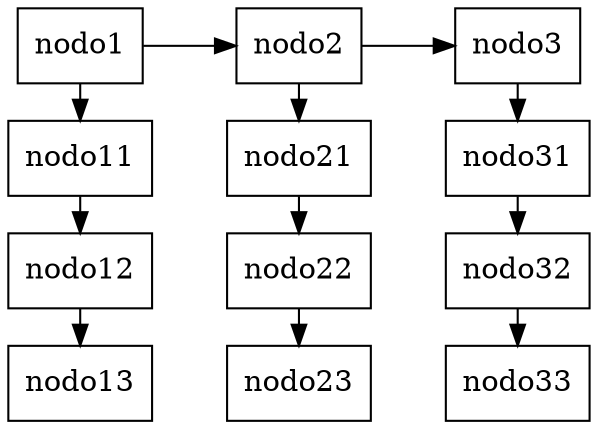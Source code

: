 digraph G {
    rankdir = LR;
    node[shape=box]
    nodo1 -> nodo2 -> nodo3;
    subgraph subNodo1 {
        rank = same;
        nodo1 -> nodo11 -> nodo12 -> nodo13
    }
    subgraph subNodo2 {
        rank = same;
        nodo2 -> nodo21 -> nodo22 -> nodo23
    }
    subgraph subNodo3 {
        rank = same;
        nodo3 -> nodo31 -> nodo32 -> nodo33
    }
}